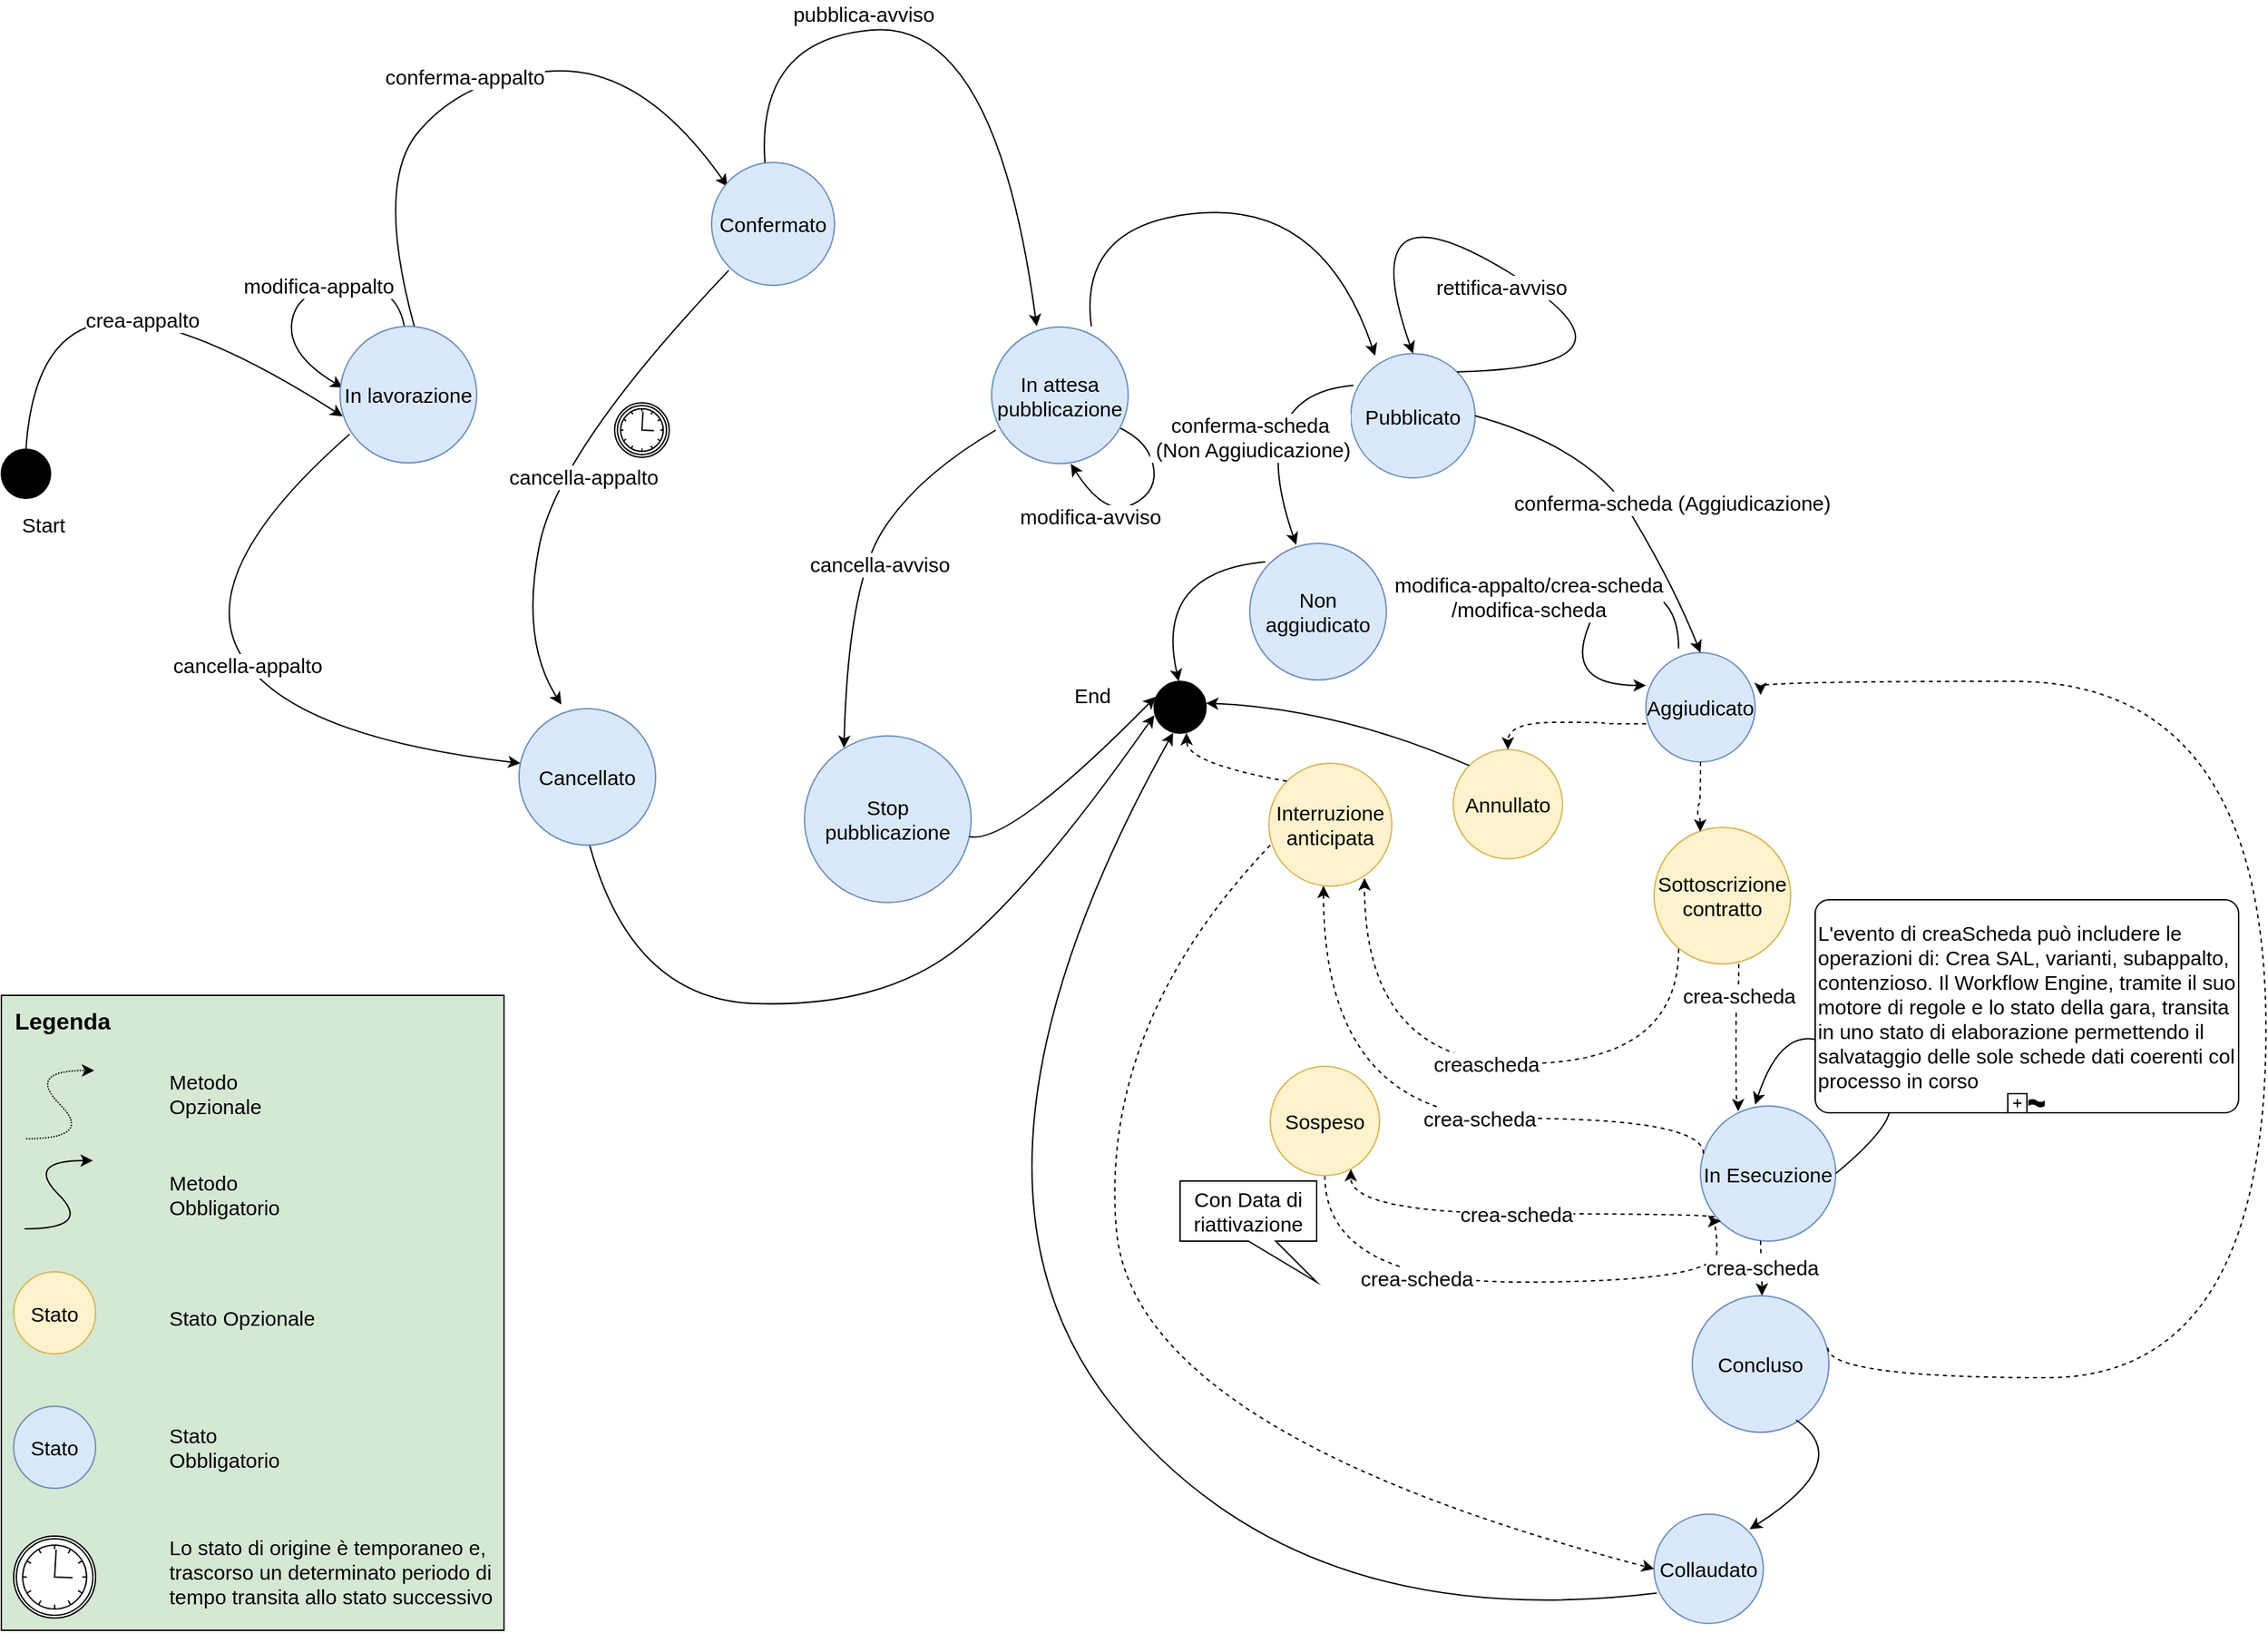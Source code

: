 <mxfile version="20.8.10" type="device"><diagram name="Diagramma a stati Appalto" id="JyQcIlKNqHTfwOL98BQu"><mxGraphModel dx="1985" dy="2398" grid="1" gridSize="10" guides="1" tooltips="1" connect="1" arrows="1" fold="1" page="1" pageScale="1" pageWidth="850" pageHeight="1100" math="0" shadow="0"><root><mxCell id="0"/><mxCell id="1" parent="0"/><mxCell id="9IdydFSIEXYZEAWpUX0t-1" value="" style="ellipse;whiteSpace=wrap;html=1;aspect=fixed;labelBackgroundColor=none;fillColor=#000000;fontSize=15;" parent="1" vertex="1"><mxGeometry x="2" y="140" width="36" height="36" as="geometry"/></mxCell><mxCell id="9IdydFSIEXYZEAWpUX0t-2" value="Start" style="text;html=1;strokeColor=none;fillColor=none;align=center;verticalAlign=middle;whiteSpace=wrap;rounded=0;fontSize=15;" parent="1" vertex="1"><mxGeometry x="2" y="181" width="62" height="27" as="geometry"/></mxCell><mxCell id="9IdydFSIEXYZEAWpUX0t-3" value="Pubblicato" style="ellipse;whiteSpace=wrap;html=1;aspect=fixed;fillColor=#dae8fc;strokeColor=#6c8ebf;fontSize=15;" parent="1" vertex="1"><mxGeometry x="990" y="70" width="91" height="91" as="geometry"/></mxCell><mxCell id="9IdydFSIEXYZEAWpUX0t-4" value="Stop pubblicazione" style="ellipse;whiteSpace=wrap;html=1;aspect=fixed;fillColor=#dae8fc;strokeColor=#6c8ebf;fontSize=15;" parent="1" vertex="1"><mxGeometry x="590" y="350" width="122" height="122" as="geometry"/></mxCell><mxCell id="9IdydFSIEXYZEAWpUX0t-5" value="" style="ellipse;whiteSpace=wrap;html=1;aspect=fixed;labelBackgroundColor=none;fillColor=#000000;fontSize=15;" parent="1" vertex="1"><mxGeometry x="846" y="310" width="38" height="38" as="geometry"/></mxCell><mxCell id="9IdydFSIEXYZEAWpUX0t-6" value="End" style="text;html=1;strokeColor=none;fillColor=none;align=center;verticalAlign=middle;whiteSpace=wrap;rounded=0;fontSize=15;" parent="1" vertex="1"><mxGeometry x="771" y="310" width="60" height="20" as="geometry"/></mxCell><mxCell id="9IdydFSIEXYZEAWpUX0t-7" value="Aggiudicato" style="ellipse;whiteSpace=wrap;html=1;aspect=fixed;fillColor=#dae8fc;strokeColor=#6c8ebf;fontSize=15;" parent="1" vertex="1"><mxGeometry x="1206" y="289" width="80" height="80" as="geometry"/></mxCell><mxCell id="9IdydFSIEXYZEAWpUX0t-8" value="Collaudato" style="ellipse;whiteSpace=wrap;html=1;aspect=fixed;fillColor=#dae8fc;strokeColor=#6c8ebf;fontSize=15;" parent="1" vertex="1"><mxGeometry x="1212" y="920" width="80" height="80" as="geometry"/></mxCell><mxCell id="9IdydFSIEXYZEAWpUX0t-9" value="crea-appalto" style="curved=1;endArrow=classic;html=1;rounded=0;entryX=-0.05;entryY=0.675;entryDx=0;entryDy=0;entryPerimeter=0;exitX=0.5;exitY=0;exitDx=0;exitDy=0;fontSize=15;" parent="1" source="9IdydFSIEXYZEAWpUX0t-1" edge="1"><mxGeometry width="50" height="50" relative="1" as="geometry"><mxPoint x="-14" y="222" as="sourcePoint"/><mxPoint x="252.0" y="116" as="targetPoint"/><Array as="points"><mxPoint x="26" y="52"/><mxPoint x="136" y="42"/></Array></mxGeometry></mxCell><mxCell id="9IdydFSIEXYZEAWpUX0t-10" value="modifica-appalto" style="curved=1;endArrow=classic;html=1;rounded=0;exitX=0.6;exitY=-0.025;exitDx=0;exitDy=0;exitPerimeter=0;fontSize=15;" parent="1" edge="1"><mxGeometry x="0.0" width="50" height="50" relative="1" as="geometry"><mxPoint x="298" y="68" as="sourcePoint"/><mxPoint x="252.0" y="95" as="targetPoint"/><Array as="points"><mxPoint x="300" y="20"/><mxPoint x="220" y="20"/><mxPoint x="210" y="70"/></Array><mxPoint as="offset"/></mxGeometry></mxCell><mxCell id="9IdydFSIEXYZEAWpUX0t-12" value="cancella-appalto" style="curved=1;endArrow=classic;html=1;rounded=0;exitX=0.07;exitY=0.79;exitDx=0;exitDy=0;exitPerimeter=0;entryX=0;entryY=0.5;entryDx=0;entryDy=0;fontSize=15;" parent="1" source="9IdydFSIEXYZEAWpUX0t-24" edge="1"><mxGeometry width="50" height="50" relative="1" as="geometry"><mxPoint x="255.6" y="133.44" as="sourcePoint"/><mxPoint x="382.0" y="370.0" as="targetPoint"/><Array as="points"><mxPoint x="142" y="230"/><mxPoint x="212" y="350"/></Array></mxGeometry></mxCell><mxCell id="9IdydFSIEXYZEAWpUX0t-13" value="cancella-appalto" style="curved=1;endArrow=classic;html=1;rounded=0;entryX=0.375;entryY=-0.037;entryDx=0;entryDy=0;entryPerimeter=0;fontSize=15;" parent="1" edge="1"><mxGeometry x="0.038" y="22" width="50" height="50" relative="1" as="geometry"><mxPoint x="534.535" y="9.081" as="sourcePoint"/><mxPoint x="412.0" y="327.04" as="targetPoint"/><Array as="points"><mxPoint x="410" y="140"/><mxPoint x="382" y="280"/></Array><mxPoint as="offset"/></mxGeometry></mxCell><mxCell id="9IdydFSIEXYZEAWpUX0t-14" value="conferma-appalto" style="curved=1;endArrow=classic;html=1;rounded=0;entryX=0;entryY=0;entryDx=0;entryDy=0;fontSize=15;" parent="1" edge="1"><mxGeometry x="0.002" width="50" height="50" relative="1" as="geometry"><mxPoint x="312.0" y="76" as="sourcePoint"/><mxPoint x="533.716" y="-52.284" as="targetPoint"/><Array as="points"><mxPoint x="272" y="-50"/><mxPoint x="342" y="-134"/><mxPoint x="472" y="-140"/></Array><mxPoint as="offset"/></mxGeometry></mxCell><mxCell id="9IdydFSIEXYZEAWpUX0t-15" value="modifica-avviso" style="curved=1;endArrow=classic;html=1;rounded=0;fontSize=15;" parent="1" edge="1"><mxGeometry x="0.5" y="8" width="50" height="50" relative="1" as="geometry"><mxPoint x="810" y="120" as="sourcePoint"/><mxPoint x="785.02" y="150.761" as="targetPoint"/><Array as="points"><mxPoint x="840" y="130"/><mxPoint x="850" y="171"/><mxPoint x="810" y="190"/></Array><mxPoint x="-1" y="-1" as="offset"/></mxGeometry></mxCell><mxCell id="9IdydFSIEXYZEAWpUX0t-16" value="pubblica-avviso" style="curved=1;endArrow=classic;html=1;rounded=0;exitX=0.5;exitY=0;exitDx=0;exitDy=0;fontSize=15;" parent="1" edge="1"><mxGeometry x="-0.273" y="13" width="50" height="50" relative="1" as="geometry"><mxPoint x="562" y="-60" as="sourcePoint"/><mxPoint x="760" y="50" as="targetPoint"/><Array as="points"><mxPoint x="550" y="-160"/><mxPoint x="730" y="-174"/></Array><mxPoint as="offset"/></mxGeometry></mxCell><mxCell id="9IdydFSIEXYZEAWpUX0t-17" value="rettifica-avviso" style="curved=1;endArrow=classic;html=1;rounded=0;exitX=1;exitY=0;exitDx=0;exitDy=0;fontSize=15;entryX=0.5;entryY=0;entryDx=0;entryDy=0;" parent="1" source="9IdydFSIEXYZEAWpUX0t-3" target="9IdydFSIEXYZEAWpUX0t-3" edge="1"><mxGeometry x="0.017" y="11" width="50" height="50" relative="1" as="geometry"><mxPoint x="1132" y="70" as="sourcePoint"/><mxPoint x="1091" y="100" as="targetPoint"/><Array as="points"><mxPoint x="1220" y="80"/><mxPoint x="990" y="-60"/></Array><mxPoint x="-1" as="offset"/></mxGeometry></mxCell><mxCell id="9IdydFSIEXYZEAWpUX0t-18" value="" style="curved=1;endArrow=classic;html=1;rounded=0;entryX=0.196;entryY=0.017;entryDx=0;entryDy=0;entryPerimeter=0;fontSize=15;" parent="1" target="9IdydFSIEXYZEAWpUX0t-3" edge="1"><mxGeometry width="50" height="50" relative="1" as="geometry"><mxPoint x="800" y="50" as="sourcePoint"/><mxPoint x="990" y="84" as="targetPoint"/><Array as="points"><mxPoint x="790" y="-26"/><mxPoint x="970" y="-40"/></Array></mxGeometry></mxCell><mxCell id="9IdydFSIEXYZEAWpUX0t-19" value="&lt;font style=&quot;font-size: 15px;&quot;&gt;cancella-avviso &lt;/font&gt;&amp;nbsp;" style="curved=1;endArrow=classic;html=1;rounded=0;exitX=-0.012;exitY=0.7;exitDx=0;exitDy=0;exitPerimeter=0;fontSize=15;entryX=0.237;entryY=0.072;entryDx=0;entryDy=0;entryPerimeter=0;" parent="1" target="9IdydFSIEXYZEAWpUX0t-4" edge="1"><mxGeometry x="-0.048" y="14" width="50" height="50" relative="1" as="geometry"><mxPoint x="730.04" y="126" as="sourcePoint"/><mxPoint x="632" y="350" as="targetPoint"/><Array as="points"><mxPoint x="672" y="160"/><mxPoint x="622" y="240"/></Array><mxPoint as="offset"/></mxGeometry></mxCell><mxCell id="9IdydFSIEXYZEAWpUX0t-20" value="" style="curved=1;endArrow=classic;html=1;rounded=0;fontSize=15;entryX=0.5;entryY=0;entryDx=0;entryDy=0;exitX=1;exitY=0.5;exitDx=0;exitDy=0;" parent="1" source="9IdydFSIEXYZEAWpUX0t-3" target="9IdydFSIEXYZEAWpUX0t-7" edge="1"><mxGeometry width="50" height="50" relative="1" as="geometry"><mxPoint x="1086.0" y="139" as="sourcePoint"/><mxPoint x="1206" y="299" as="targetPoint"/><Array as="points"><mxPoint x="1166" y="139"/><mxPoint x="1226" y="239"/></Array></mxGeometry></mxCell><mxCell id="9IdydFSIEXYZEAWpUX0t-21" value="conferma-scheda (Aggiudicazione)" style="edgeLabel;html=1;align=center;verticalAlign=middle;resizable=0;points=[];fontSize=15;" parent="9IdydFSIEXYZEAWpUX0t-20" vertex="1" connectable="0"><mxGeometry x="0.039" y="-2" relative="1" as="geometry"><mxPoint x="37" y="-1" as="offset"/></mxGeometry></mxCell><mxCell id="9IdydFSIEXYZEAWpUX0t-22" value="" style="curved=1;endArrow=classic;html=1;rounded=0;fontSize=15;entryX=0.003;entryY=0.653;entryDx=0;entryDy=0;entryPerimeter=0;" parent="1" target="9IdydFSIEXYZEAWpUX0t-5" edge="1"><mxGeometry width="50" height="50" relative="1" as="geometry"><mxPoint x="429.677" y="418.047" as="sourcePoint"/><mxPoint x="845.0" y="338" as="targetPoint"/><Array as="points"><mxPoint x="459" y="543"/><mxPoint x="649" y="549"/><mxPoint x="759" y="459"/></Array></mxGeometry></mxCell><mxCell id="9IdydFSIEXYZEAWpUX0t-23" value="" style="curved=1;endArrow=classic;html=1;rounded=0;exitX=0.026;exitY=0.722;exitDx=0;exitDy=0;fontSize=15;entryX=0.366;entryY=0.992;entryDx=0;entryDy=0;entryPerimeter=0;exitPerimeter=0;" parent="1" source="9IdydFSIEXYZEAWpUX0t-8" target="9IdydFSIEXYZEAWpUX0t-5" edge="1"><mxGeometry width="50" height="50" relative="1" as="geometry"><mxPoint x="1132.0" y="489" as="sourcePoint"/><mxPoint x="860" y="349" as="targetPoint"/><Array as="points"><mxPoint x="950" y="1010"/><mxPoint x="680" y="670"/></Array></mxGeometry></mxCell><mxCell id="9IdydFSIEXYZEAWpUX0t-24" value="In lavorazione" style="ellipse;whiteSpace=wrap;html=1;aspect=fixed;fillColor=#dae8fc;strokeColor=#6c8ebf;fontSize=15;" parent="1" vertex="1"><mxGeometry x="250" y="50" width="100" height="100" as="geometry"/></mxCell><mxCell id="9IdydFSIEXYZEAWpUX0t-25" value="Confermato" style="ellipse;whiteSpace=wrap;html=1;aspect=fixed;fillColor=#dae8fc;strokeColor=#6c8ebf;fontSize=15;" parent="1" vertex="1"><mxGeometry x="522" y="-70" width="90" height="90" as="geometry"/></mxCell><mxCell id="9IdydFSIEXYZEAWpUX0t-26" value="In attesa pubblicazione" style="ellipse;whiteSpace=wrap;html=1;aspect=fixed;fillColor=#dae8fc;strokeColor=#6c8ebf;fontSize=15;" parent="1" vertex="1"><mxGeometry x="727" y="50.5" width="100" height="100" as="geometry"/></mxCell><mxCell id="9IdydFSIEXYZEAWpUX0t-27" value="Cancellato" style="ellipse;whiteSpace=wrap;html=1;aspect=fixed;fillColor=#dae8fc;strokeColor=#6c8ebf;fontSize=15;" parent="1" vertex="1"><mxGeometry x="381" y="330" width="100" height="100" as="geometry"/></mxCell><mxCell id="9IdydFSIEXYZEAWpUX0t-28" value="crea-scheda" style="edgeStyle=orthogonalEdgeStyle;rounded=0;orthogonalLoop=1;jettySize=auto;html=1;exitX=0.5;exitY=1;exitDx=0;exitDy=0;entryX=0;entryY=1;entryDx=0;entryDy=0;dashed=1;curved=1;fontSize=15;fontColor=#000000;" parent="1" source="9IdydFSIEXYZEAWpUX0t-29" target="9IdydFSIEXYZEAWpUX0t-37" edge="1"><mxGeometry x="-0.295" y="3" relative="1" as="geometry"><mxPoint x="970" y="780" as="targetPoint"/><Array as="points"><mxPoint x="971" y="750"/><mxPoint x="1258" y="750"/></Array><mxPoint as="offset"/></mxGeometry></mxCell><mxCell id="9IdydFSIEXYZEAWpUX0t-29" value="Sospeso" style="ellipse;whiteSpace=wrap;html=1;aspect=fixed;fillColor=#fff2cc;strokeColor=#d6b656;fontSize=15;" parent="1" vertex="1"><mxGeometry x="931" y="592" width="80" height="80" as="geometry"/></mxCell><mxCell id="9IdydFSIEXYZEAWpUX0t-30" value="Interruzione anticipata" style="ellipse;whiteSpace=wrap;html=1;aspect=fixed;fillColor=#fff2cc;strokeColor=#d6b656;fontSize=15;" parent="1" vertex="1"><mxGeometry x="930" y="370" width="90" height="90" as="geometry"/></mxCell><mxCell id="9IdydFSIEXYZEAWpUX0t-31" value="modifica-appalto/crea-scheda&lt;br style=&quot;font-size: 15px;&quot;&gt;/modifica-scheda" style="curved=1;endArrow=classic;html=1;rounded=0;fontSize=15;" parent="1" edge="1"><mxGeometry x="0.058" y="-48" width="50" height="50" relative="1" as="geometry"><mxPoint x="1230" y="286" as="sourcePoint"/><mxPoint x="1206" y="313" as="targetPoint"/><Array as="points"><mxPoint x="1230" y="249"/><mxPoint x="1174" y="238"/><mxPoint x="1150" y="313"/></Array><mxPoint y="-1" as="offset"/></mxGeometry></mxCell><mxCell id="9IdydFSIEXYZEAWpUX0t-32" value="" style="points=[[0.145,0.145,0],[0.5,0,0],[0.855,0.145,0],[1,0.5,0],[0.855,0.855,0],[0.5,1,0],[0.145,0.855,0],[0,0.5,0]];shape=mxgraph.bpmn.event;html=1;verticalLabelPosition=bottom;labelBackgroundColor=#ffffff;verticalAlign=top;align=center;perimeter=ellipsePerimeter;outlineConnect=0;aspect=fixed;outline=boundInt;symbol=timer;fontSize=15;" parent="1" vertex="1"><mxGeometry x="451" y="106" width="40" height="40" as="geometry"/></mxCell><mxCell id="9IdydFSIEXYZEAWpUX0t-33" value="Non aggiudicato" style="ellipse;whiteSpace=wrap;html=1;aspect=fixed;fillColor=#dae8fc;strokeColor=#6c8ebf;fontSize=15;" parent="1" vertex="1"><mxGeometry x="916" y="209" width="100" height="100" as="geometry"/></mxCell><mxCell id="9IdydFSIEXYZEAWpUX0t-34" value="" style="curved=1;endArrow=classic;html=1;rounded=0;fontSize=15;exitX=0.022;exitY=0.256;exitDx=0;exitDy=0;exitPerimeter=0;" parent="1" source="9IdydFSIEXYZEAWpUX0t-3" edge="1"><mxGeometry width="50" height="50" relative="1" as="geometry"><mxPoint x="952" y="80" as="sourcePoint"/><mxPoint x="950" y="210" as="targetPoint"/><Array as="points"><mxPoint x="912" y="100"/></Array></mxGeometry></mxCell><mxCell id="9IdydFSIEXYZEAWpUX0t-35" value="conferma-scheda&lt;br style=&quot;font-size: 15px;&quot;&gt;&amp;nbsp;(Non Aggiudicazione)" style="edgeLabel;html=1;align=center;verticalAlign=middle;resizable=0;points=[];fontSize=15;" parent="9IdydFSIEXYZEAWpUX0t-34" vertex="1" connectable="0"><mxGeometry x="0.039" y="-2" relative="1" as="geometry"><mxPoint x="-1" y="10" as="offset"/></mxGeometry></mxCell><mxCell id="9IdydFSIEXYZEAWpUX0t-36" value="Sottoscrizione contratto" style="ellipse;whiteSpace=wrap;html=1;aspect=fixed;fillColor=#fff2cc;strokeColor=#d6b656;fontSize=15;" parent="1" vertex="1"><mxGeometry x="1212" y="417" width="100" height="100" as="geometry"/></mxCell><mxCell id="9IdydFSIEXYZEAWpUX0t-37" value="In Esecuzione" style="ellipse;whiteSpace=wrap;html=1;aspect=fixed;fillColor=#dae8fc;strokeColor=#6c8ebf;fontSize=15;" parent="1" vertex="1"><mxGeometry x="1246" y="621" width="99" height="99" as="geometry"/></mxCell><mxCell id="9IdydFSIEXYZEAWpUX0t-38" value="" style="curved=1;endArrow=classic;html=1;rounded=0;fontSize=15;exitX=-0.096;exitY=0.281;exitDx=0;exitDy=0;exitPerimeter=0;" parent="1" edge="1"><mxGeometry width="50" height="50" relative="1" as="geometry"><mxPoint x="927.32" y="222.48" as="sourcePoint"/><mxPoint x="864" y="310" as="targetPoint"/><Array as="points"><mxPoint x="846" y="230"/></Array></mxGeometry></mxCell><mxCell id="9IdydFSIEXYZEAWpUX0t-39" value="" style="curved=1;endArrow=classic;html=1;rounded=0;fontSize=15;exitX=1;exitY=0.5;exitDx=0;exitDy=0;" parent="1" source="9IdydFSIEXYZEAWpUX0t-37" edge="1"><mxGeometry x="-0.164" width="50" height="50" relative="1" as="geometry"><mxPoint x="1257" y="614" as="sourcePoint"/><mxPoint x="1286" y="620" as="targetPoint"/><Array as="points"><mxPoint x="1370" y="650"/><mxPoint x="1390" y="620"/><mxPoint x="1370" y="590"/><mxPoint x="1306" y="560"/></Array><mxPoint as="offset"/></mxGeometry></mxCell><mxCell id="9IdydFSIEXYZEAWpUX0t-40" value="Annullato" style="ellipse;whiteSpace=wrap;html=1;aspect=fixed;fillColor=#fff2cc;strokeColor=#d6b656;fontSize=15;" parent="1" vertex="1"><mxGeometry x="1065" y="360" width="80" height="80" as="geometry"/></mxCell><mxCell id="9IdydFSIEXYZEAWpUX0t-41" style="edgeStyle=orthogonalEdgeStyle;curved=1;rounded=0;orthogonalLoop=1;jettySize=auto;html=1;exitX=0.004;exitY=0.652;exitDx=0;exitDy=0;dashed=1;fontSize=15;entryX=0.5;entryY=0;entryDx=0;entryDy=0;exitPerimeter=0;" parent="1" source="9IdydFSIEXYZEAWpUX0t-7" target="9IdydFSIEXYZEAWpUX0t-40" edge="1"><mxGeometry relative="1" as="geometry"><mxPoint x="980" y="390" as="targetPoint"/><mxPoint x="1216" y="339" as="sourcePoint"/></mxGeometry></mxCell><mxCell id="9IdydFSIEXYZEAWpUX0t-42" value="crea-scheda" style="edgeStyle=orthogonalEdgeStyle;curved=1;rounded=0;orthogonalLoop=1;jettySize=auto;html=1;dashed=1;fontSize=15;entryX=0.345;entryY=0.074;entryDx=0;entryDy=0;entryPerimeter=0;" parent="1" edge="1"><mxGeometry x="-0.575" relative="1" as="geometry"><mxPoint x="1273.6" y="624.92" as="targetPoint"/><mxPoint x="1274" y="517.0" as="sourcePoint"/><Array as="points"><mxPoint x="1274" y="540"/><mxPoint x="1272" y="540"/><mxPoint x="1272" y="620"/></Array><mxPoint as="offset"/></mxGeometry></mxCell><mxCell id="9IdydFSIEXYZEAWpUX0t-43" value="creascheda" style="edgeStyle=orthogonalEdgeStyle;curved=1;rounded=0;orthogonalLoop=1;jettySize=auto;html=1;dashed=1;fontSize=15;entryX=0.778;entryY=0.935;entryDx=0;entryDy=0;entryPerimeter=0;" parent="1" target="9IdydFSIEXYZEAWpUX0t-30" edge="1"><mxGeometry relative="1" as="geometry"><mxPoint x="1000" y="446" as="targetPoint"/><mxPoint x="1230" y="506" as="sourcePoint"/><Array as="points"><mxPoint x="1230" y="590"/><mxPoint x="1000" y="590"/></Array></mxGeometry></mxCell><mxCell id="9IdydFSIEXYZEAWpUX0t-44" value="crea-scheda" style="edgeStyle=orthogonalEdgeStyle;curved=1;rounded=0;orthogonalLoop=1;jettySize=auto;html=1;dashed=1;fontSize=15;" parent="1" source="9IdydFSIEXYZEAWpUX0t-37" edge="1"><mxGeometry relative="1" as="geometry"><mxPoint x="1291" y="760" as="targetPoint"/><mxPoint x="1273" y="698" as="sourcePoint"/><Array as="points"><mxPoint x="1290" y="729"/><mxPoint x="1291" y="729"/></Array></mxGeometry></mxCell><mxCell id="9IdydFSIEXYZEAWpUX0t-45" value="crea-scheda" style="edgeStyle=orthogonalEdgeStyle;curved=1;rounded=0;orthogonalLoop=1;jettySize=auto;html=1;dashed=1;fontSize=15;exitX=0;exitY=1;exitDx=0;exitDy=0;" parent="1" source="9IdydFSIEXYZEAWpUX0t-37" target="9IdydFSIEXYZEAWpUX0t-29" edge="1"><mxGeometry relative="1" as="geometry"><mxPoint x="1361.6" y="565.92" as="targetPoint"/><mxPoint x="1320" y="690" as="sourcePoint"/><Array as="points"><mxPoint x="1258" y="700"/><mxPoint x="990" y="700"/></Array></mxGeometry></mxCell><mxCell id="9IdydFSIEXYZEAWpUX0t-46" value="Concluso" style="ellipse;whiteSpace=wrap;html=1;aspect=fixed;fillColor=#dae8fc;strokeColor=#6c8ebf;fontSize=15;" parent="1" vertex="1"><mxGeometry x="1240" y="760" width="100" height="100" as="geometry"/></mxCell><mxCell id="9IdydFSIEXYZEAWpUX0t-47" value="" style="curved=1;endArrow=classic;html=1;rounded=0;fontSize=15;exitX=0.5;exitY=1;exitDx=0;exitDy=0;" parent="1" edge="1"><mxGeometry x="0.5" y="8" width="50" height="50" relative="1" as="geometry"><mxPoint x="1316" y="851" as="sourcePoint"/><mxPoint x="1282" y="931" as="targetPoint"/><Array as="points"><mxPoint x="1360" y="881"/></Array><mxPoint x="-1" y="-1" as="offset"/></mxGeometry></mxCell><mxCell id="9IdydFSIEXYZEAWpUX0t-48" value="" style="curved=1;endArrow=classic;html=1;rounded=0;fontSize=15;exitX=0;exitY=0;exitDx=0;exitDy=0;" parent="1" source="9IdydFSIEXYZEAWpUX0t-40" edge="1"><mxGeometry x="0.5" y="8" width="50" height="50" relative="1" as="geometry"><mxPoint x="1036.4" y="350.7" as="sourcePoint"/><mxPoint x="884" y="326" as="targetPoint"/><Array as="points"><mxPoint x="980" y="330"/></Array><mxPoint x="-1" y="-1" as="offset"/></mxGeometry></mxCell><mxCell id="9IdydFSIEXYZEAWpUX0t-49" style="edgeStyle=orthogonalEdgeStyle;rounded=0;orthogonalLoop=1;jettySize=auto;html=1;exitX=0.992;exitY=0.381;exitDx=0;exitDy=0;dashed=1;curved=1;fontSize=15;exitPerimeter=0;" parent="1" source="9IdydFSIEXYZEAWpUX0t-46" edge="1"><mxGeometry relative="1" as="geometry"><mxPoint x="1328" y="796" as="sourcePoint"/><mxPoint x="1290" y="320" as="targetPoint"/><Array as="points"><mxPoint x="1339" y="820"/><mxPoint x="1660" y="820"/><mxPoint x="1660" y="310"/><mxPoint x="1290" y="310"/></Array></mxGeometry></mxCell><mxCell id="9IdydFSIEXYZEAWpUX0t-50" value="crea-scheda" style="edgeStyle=orthogonalEdgeStyle;curved=1;rounded=0;orthogonalLoop=1;jettySize=auto;html=1;dashed=1;fontSize=15;exitX=0.022;exitY=0.352;exitDx=0;exitDy=0;exitPerimeter=0;" parent="1" source="9IdydFSIEXYZEAWpUX0t-37" target="9IdydFSIEXYZEAWpUX0t-30" edge="1"><mxGeometry x="-0.199" relative="1" as="geometry"><mxPoint x="1010" y="507" as="targetPoint"/><mxPoint x="1240" y="567" as="sourcePoint"/><Array as="points"><mxPoint x="1248" y="630"/><mxPoint x="970" y="630"/></Array><mxPoint as="offset"/></mxGeometry></mxCell><mxCell id="9IdydFSIEXYZEAWpUX0t-51" style="edgeStyle=orthogonalEdgeStyle;curved=1;rounded=0;orthogonalLoop=1;jettySize=auto;html=1;dashed=1;fontSize=15;entryX=0.338;entryY=0.031;entryDx=0;entryDy=0;entryPerimeter=0;" parent="1" target="9IdydFSIEXYZEAWpUX0t-36" edge="1"><mxGeometry relative="1" as="geometry"><mxPoint x="1245.6" y="476.92" as="targetPoint"/><mxPoint x="1246" y="369" as="sourcePoint"/><Array as="points"><mxPoint x="1246" y="400"/><mxPoint x="1244" y="400"/><mxPoint x="1244" y="410"/><mxPoint x="1246" y="410"/></Array></mxGeometry></mxCell><mxCell id="9IdydFSIEXYZEAWpUX0t-52" value="" style="rounded=0;whiteSpace=wrap;html=1;strokeColor=#000000;align=left;fontSize=15;fillColor=#D5E8D4;" parent="1" vertex="1"><mxGeometry x="2" y="540" width="368" height="465" as="geometry"/></mxCell><mxCell id="9IdydFSIEXYZEAWpUX0t-53" value="Legenda" style="text;html=1;strokeColor=none;fillColor=none;align=center;verticalAlign=middle;whiteSpace=wrap;rounded=0;fontStyle=1;fontSize=17;" parent="1" vertex="1"><mxGeometry x="17" y="545" width="60" height="30" as="geometry"/></mxCell><mxCell id="9IdydFSIEXYZEAWpUX0t-54" value="" style="curved=1;endArrow=classic;html=1;rounded=0;fontSize=15;exitX=0;exitY=0;exitDx=0;exitDy=0;entryX=0.622;entryY=0.994;entryDx=0;entryDy=0;entryPerimeter=0;dashed=1;" parent="1" source="9IdydFSIEXYZEAWpUX0t-30" target="9IdydFSIEXYZEAWpUX0t-5" edge="1"><mxGeometry x="0.5" y="8" width="50" height="50" relative="1" as="geometry"><mxPoint x="1061.716" y="401.716" as="sourcePoint"/><mxPoint x="870" y="350" as="targetPoint"/><Array as="points"><mxPoint x="870" y="370"/></Array><mxPoint x="-1" y="-1" as="offset"/></mxGeometry></mxCell><mxCell id="9IdydFSIEXYZEAWpUX0t-55" value="" style="curved=1;endArrow=classic;html=1;rounded=0;fontSize=15;fontColor=#FF0000;dashed=1;dashPattern=1 1;" parent="1" edge="1"><mxGeometry width="50" height="50" relative="1" as="geometry"><mxPoint x="20" y="645" as="sourcePoint"/><mxPoint x="70" y="595" as="targetPoint"/><Array as="points"><mxPoint x="70" y="645"/><mxPoint x="20" y="595"/></Array></mxGeometry></mxCell><mxCell id="9IdydFSIEXYZEAWpUX0t-56" value="" style="curved=1;endArrow=classic;html=1;rounded=0;fontSize=15;fontColor=#FF0000;" parent="1" edge="1"><mxGeometry width="50" height="50" relative="1" as="geometry"><mxPoint x="19" y="711" as="sourcePoint"/><mxPoint x="69" y="661" as="targetPoint"/><Array as="points"><mxPoint x="69" y="711"/><mxPoint x="19" y="661"/></Array></mxGeometry></mxCell><mxCell id="9IdydFSIEXYZEAWpUX0t-57" value="Metodo Opzionale" style="text;html=1;strokeColor=none;fillColor=none;align=left;verticalAlign=middle;whiteSpace=wrap;rounded=0;fontSize=15;fontColor=#000000;fontStyle=0" parent="1" vertex="1"><mxGeometry x="123" y="597" width="120" height="30" as="geometry"/></mxCell><mxCell id="9IdydFSIEXYZEAWpUX0t-58" value="Stato Opzionale" style="text;html=1;strokeColor=none;fillColor=none;align=left;verticalAlign=middle;whiteSpace=wrap;rounded=0;fontSize=15;fontColor=#000000;fontStyle=0" parent="1" vertex="1"><mxGeometry x="123" y="761" width="120" height="30" as="geometry"/></mxCell><mxCell id="9IdydFSIEXYZEAWpUX0t-59" value="Stato" style="ellipse;whiteSpace=wrap;html=1;aspect=fixed;fillColor=#fff2cc;strokeColor=#d6b656;fontSize=15;" parent="1" vertex="1"><mxGeometry x="11" y="742.5" width="60" height="60" as="geometry"/></mxCell><mxCell id="9IdydFSIEXYZEAWpUX0t-60" value="Metodo Obbligatorio" style="text;html=1;strokeColor=none;fillColor=none;align=left;verticalAlign=middle;whiteSpace=wrap;rounded=0;fontSize=15;fontColor=#000000;fontStyle=0" parent="1" vertex="1"><mxGeometry x="123" y="671" width="120" height="30" as="geometry"/></mxCell><mxCell id="9IdydFSIEXYZEAWpUX0t-61" value="Stato" style="ellipse;whiteSpace=wrap;html=1;aspect=fixed;fillColor=#dae8fc;strokeColor=#6c8ebf;fontSize=15;" parent="1" vertex="1"><mxGeometry x="11" y="841" width="60" height="60" as="geometry"/></mxCell><mxCell id="9IdydFSIEXYZEAWpUX0t-62" value="Stato Obbligatorio" style="text;html=1;strokeColor=none;fillColor=none;align=left;verticalAlign=middle;whiteSpace=wrap;rounded=0;fontSize=15;fontColor=#000000;fontStyle=0" parent="1" vertex="1"><mxGeometry x="123" y="856" width="120" height="30" as="geometry"/></mxCell><mxCell id="9IdydFSIEXYZEAWpUX0t-63" value="" style="curved=1;endArrow=classic;html=1;rounded=0;fontSize=15;entryX=1.267;entryY=0.567;entryDx=0;entryDy=0;entryPerimeter=0;" parent="1" source="9IdydFSIEXYZEAWpUX0t-4" target="9IdydFSIEXYZEAWpUX0t-6" edge="1"><mxGeometry width="50" height="50" relative="1" as="geometry"><mxPoint x="439.677" y="428.047" as="sourcePoint"/><mxPoint x="855.0" y="348" as="targetPoint"/><Array as="points"><mxPoint x="740" y="430"/></Array></mxGeometry></mxCell><mxCell id="9IdydFSIEXYZEAWpUX0t-64" value="Con Data di riattivazione" style="shape=callout;whiteSpace=wrap;html=1;perimeter=calloutPerimeter;fontColor=#000000;position2=1;fontSize=15;" parent="1" vertex="1"><mxGeometry x="865" y="676" width="100" height="74" as="geometry"/></mxCell><mxCell id="9IdydFSIEXYZEAWpUX0t-65" value="" style="curved=1;endArrow=classic;html=1;rounded=0;entryX=0;entryY=0.5;entryDx=0;entryDy=0;fontSize=15;dashed=1;" parent="1" target="9IdydFSIEXYZEAWpUX0t-8" edge="1"><mxGeometry x="0.038" y="22" width="50" height="50" relative="1" as="geometry"><mxPoint x="930.998" y="430.002" as="sourcePoint"/><mxPoint x="808.43" y="747.93" as="targetPoint"/><Array as="points"><mxPoint x="806.43" y="560.89"/><mxPoint x="830" y="860"/></Array><mxPoint as="offset"/></mxGeometry></mxCell><mxCell id="9IdydFSIEXYZEAWpUX0t-66" value="L'evento di creaScheda può includere le operazioni di: Crea SAL, varianti, subappalto, contenzioso. Il Workflow Engine, tramite il suo motore di regole e lo stato della gara, transita in uno stato di elaborazione permettendo il salvataggio delle sole schede dati coerenti col processo in corso" style="points=[[0.25,0,0],[0.5,0,0],[0.75,0,0],[1,0.25,0],[1,0.5,0],[1,0.75,0],[0.75,1,0],[0.5,1,0],[0.25,1,0],[0,0.75,0],[0,0.5,0],[0,0.25,0]];shape=mxgraph.bpmn.task;whiteSpace=wrap;rectStyle=rounded;size=10;html=1;taskMarker=abstract;isAdHoc=1;isLoopSub=1;align=left;fontSize=15;" parent="1" vertex="1"><mxGeometry x="1330" y="470" width="310" height="156" as="geometry"/></mxCell><mxCell id="rTXRwtjRRpxWbpfXTslF-1" value="" style="points=[[0.145,0.145,0],[0.5,0,0],[0.855,0.145,0],[1,0.5,0],[0.855,0.855,0],[0.5,1,0],[0.145,0.855,0],[0,0.5,0]];shape=mxgraph.bpmn.event;html=1;verticalLabelPosition=bottom;labelBackgroundColor=#ffffff;verticalAlign=top;align=center;perimeter=ellipsePerimeter;outlineConnect=0;aspect=fixed;outline=boundInt;symbol=timer;fontSize=15;" vertex="1" parent="1"><mxGeometry x="11" y="936" width="60" height="60" as="geometry"/></mxCell><mxCell id="rTXRwtjRRpxWbpfXTslF-2" value="Lo stato di origine è temporaneo e, trascorso un determinato periodo di tempo transita allo stato successivo" style="text;html=1;strokeColor=none;fillColor=none;align=left;verticalAlign=middle;whiteSpace=wrap;rounded=0;fontSize=15;fontColor=#000000;fontStyle=0" vertex="1" parent="1"><mxGeometry x="123" y="947" width="248" height="30" as="geometry"/></mxCell></root></mxGraphModel></diagram></mxfile>